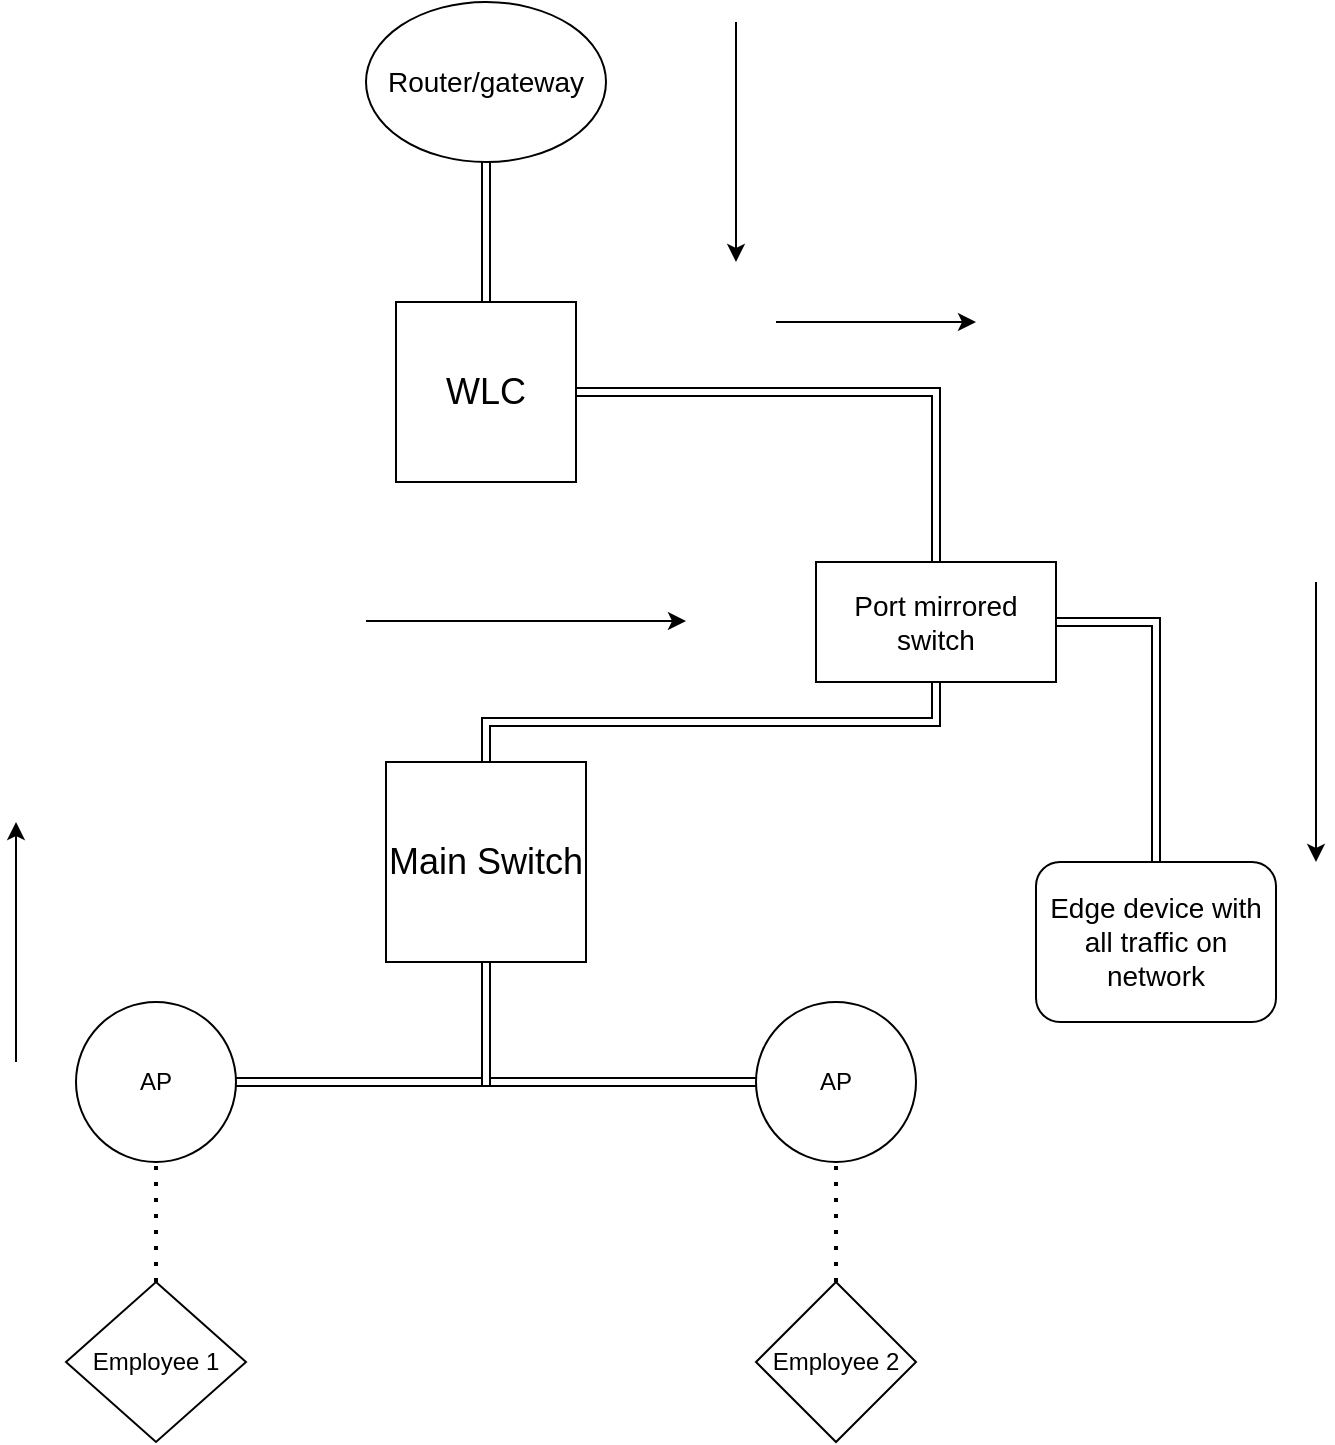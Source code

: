 <mxfile version="26.2.14">
  <diagram name="Page-1" id="3mO5y0MYO-593MkWEzqs">
    <mxGraphModel dx="1034" dy="570" grid="1" gridSize="10" guides="1" tooltips="1" connect="1" arrows="1" fold="1" page="1" pageScale="1" pageWidth="850" pageHeight="1100" math="0" shadow="0">
      <root>
        <mxCell id="0" />
        <mxCell id="1" parent="0" />
        <mxCell id="1eN6Rc1T9GswPoAEd11h-26" style="edgeStyle=orthogonalEdgeStyle;shape=link;rounded=0;orthogonalLoop=1;jettySize=auto;html=1;exitX=1;exitY=0.5;exitDx=0;exitDy=0;entryX=0.5;entryY=0;entryDx=0;entryDy=0;" edge="1" parent="1" source="1eN6Rc1T9GswPoAEd11h-2" target="1eN6Rc1T9GswPoAEd11h-12">
          <mxGeometry relative="1" as="geometry" />
        </mxCell>
        <mxCell id="1eN6Rc1T9GswPoAEd11h-2" value="&lt;font style=&quot;font-size: 18px;&quot;&gt;WLC&lt;/font&gt;" style="whiteSpace=wrap;html=1;aspect=fixed;" vertex="1" parent="1">
          <mxGeometry x="360" y="230" width="90" height="90" as="geometry" />
        </mxCell>
        <mxCell id="1eN6Rc1T9GswPoAEd11h-28" style="edgeStyle=orthogonalEdgeStyle;shape=link;rounded=0;orthogonalLoop=1;jettySize=auto;html=1;exitX=0.5;exitY=1;exitDx=0;exitDy=0;entryX=0;entryY=0.5;entryDx=0;entryDy=0;" edge="1" parent="1" source="1eN6Rc1T9GswPoAEd11h-3" target="1eN6Rc1T9GswPoAEd11h-7">
          <mxGeometry relative="1" as="geometry" />
        </mxCell>
        <mxCell id="1eN6Rc1T9GswPoAEd11h-29" style="edgeStyle=orthogonalEdgeStyle;shape=link;rounded=0;orthogonalLoop=1;jettySize=auto;html=1;exitX=0.5;exitY=1;exitDx=0;exitDy=0;entryX=1;entryY=0.5;entryDx=0;entryDy=0;" edge="1" parent="1" source="1eN6Rc1T9GswPoAEd11h-3" target="1eN6Rc1T9GswPoAEd11h-5">
          <mxGeometry relative="1" as="geometry" />
        </mxCell>
        <mxCell id="1eN6Rc1T9GswPoAEd11h-3" value="&lt;font style=&quot;font-size: 18px;&quot;&gt;Main Switch&lt;/font&gt;" style="whiteSpace=wrap;html=1;aspect=fixed;" vertex="1" parent="1">
          <mxGeometry x="355" y="460" width="100" height="100" as="geometry" />
        </mxCell>
        <mxCell id="1eN6Rc1T9GswPoAEd11h-5" value="AP" style="ellipse;whiteSpace=wrap;html=1;aspect=fixed;" vertex="1" parent="1">
          <mxGeometry x="200" y="580" width="80" height="80" as="geometry" />
        </mxCell>
        <mxCell id="1eN6Rc1T9GswPoAEd11h-7" value="AP" style="ellipse;whiteSpace=wrap;html=1;aspect=fixed;" vertex="1" parent="1">
          <mxGeometry x="540" y="580" width="80" height="80" as="geometry" />
        </mxCell>
        <mxCell id="1eN6Rc1T9GswPoAEd11h-27" style="edgeStyle=orthogonalEdgeStyle;shape=link;rounded=0;orthogonalLoop=1;jettySize=auto;html=1;exitX=0.5;exitY=1;exitDx=0;exitDy=0;entryX=0.5;entryY=0;entryDx=0;entryDy=0;" edge="1" parent="1" source="1eN6Rc1T9GswPoAEd11h-12" target="1eN6Rc1T9GswPoAEd11h-3">
          <mxGeometry relative="1" as="geometry" />
        </mxCell>
        <mxCell id="1eN6Rc1T9GswPoAEd11h-31" style="edgeStyle=orthogonalEdgeStyle;shape=link;rounded=0;orthogonalLoop=1;jettySize=auto;html=1;exitX=1;exitY=0.5;exitDx=0;exitDy=0;entryX=0.5;entryY=0;entryDx=0;entryDy=0;" edge="1" parent="1" source="1eN6Rc1T9GswPoAEd11h-12" target="1eN6Rc1T9GswPoAEd11h-16">
          <mxGeometry relative="1" as="geometry" />
        </mxCell>
        <mxCell id="1eN6Rc1T9GswPoAEd11h-12" value="&lt;font style=&quot;font-size: 14px;&quot;&gt;Port mirrored switch&lt;/font&gt;" style="rounded=0;whiteSpace=wrap;html=1;" vertex="1" parent="1">
          <mxGeometry x="570" y="360" width="120" height="60" as="geometry" />
        </mxCell>
        <mxCell id="1eN6Rc1T9GswPoAEd11h-16" value="&lt;font style=&quot;font-size: 14px;&quot;&gt;Edge device with all traffic on network&lt;/font&gt;" style="rounded=1;whiteSpace=wrap;html=1;" vertex="1" parent="1">
          <mxGeometry x="680" y="510" width="120" height="80" as="geometry" />
        </mxCell>
        <mxCell id="1eN6Rc1T9GswPoAEd11h-25" style="edgeStyle=orthogonalEdgeStyle;shape=link;rounded=0;orthogonalLoop=1;jettySize=auto;html=1;exitX=0.5;exitY=1;exitDx=0;exitDy=0;" edge="1" parent="1" source="1eN6Rc1T9GswPoAEd11h-18" target="1eN6Rc1T9GswPoAEd11h-2">
          <mxGeometry relative="1" as="geometry" />
        </mxCell>
        <mxCell id="1eN6Rc1T9GswPoAEd11h-18" value="&lt;font style=&quot;font-size: 14px;&quot;&gt;Router/gateway&lt;/font&gt;" style="ellipse;whiteSpace=wrap;html=1;" vertex="1" parent="1">
          <mxGeometry x="345" y="80" width="120" height="80" as="geometry" />
        </mxCell>
        <mxCell id="1eN6Rc1T9GswPoAEd11h-20" value="" style="endArrow=classic;html=1;rounded=0;" edge="1" parent="1">
          <mxGeometry width="50" height="50" relative="1" as="geometry">
            <mxPoint x="170" y="610" as="sourcePoint" />
            <mxPoint x="170" y="490" as="targetPoint" />
          </mxGeometry>
        </mxCell>
        <mxCell id="1eN6Rc1T9GswPoAEd11h-30" value="" style="endArrow=classic;html=1;rounded=0;" edge="1" parent="1">
          <mxGeometry width="50" height="50" relative="1" as="geometry">
            <mxPoint x="345" y="389.5" as="sourcePoint" />
            <mxPoint x="505" y="389.5" as="targetPoint" />
          </mxGeometry>
        </mxCell>
        <mxCell id="1eN6Rc1T9GswPoAEd11h-32" value="" style="endArrow=classic;html=1;rounded=0;" edge="1" parent="1">
          <mxGeometry width="50" height="50" relative="1" as="geometry">
            <mxPoint x="820" y="370" as="sourcePoint" />
            <mxPoint x="820" y="510" as="targetPoint" />
          </mxGeometry>
        </mxCell>
        <mxCell id="1eN6Rc1T9GswPoAEd11h-33" value="" style="endArrow=classic;html=1;rounded=0;" edge="1" parent="1">
          <mxGeometry width="50" height="50" relative="1" as="geometry">
            <mxPoint x="530" y="90" as="sourcePoint" />
            <mxPoint x="530" y="210" as="targetPoint" />
          </mxGeometry>
        </mxCell>
        <mxCell id="1eN6Rc1T9GswPoAEd11h-34" value="" style="endArrow=classic;html=1;rounded=0;" edge="1" parent="1">
          <mxGeometry width="50" height="50" relative="1" as="geometry">
            <mxPoint x="550" y="240" as="sourcePoint" />
            <mxPoint x="650" y="240" as="targetPoint" />
          </mxGeometry>
        </mxCell>
        <mxCell id="1eN6Rc1T9GswPoAEd11h-35" value="Employee 1" style="rhombus;whiteSpace=wrap;html=1;" vertex="1" parent="1">
          <mxGeometry x="195" y="720" width="90" height="80" as="geometry" />
        </mxCell>
        <mxCell id="1eN6Rc1T9GswPoAEd11h-36" value="Employee 2" style="rhombus;whiteSpace=wrap;html=1;" vertex="1" parent="1">
          <mxGeometry x="540" y="720" width="80" height="80" as="geometry" />
        </mxCell>
        <mxCell id="1eN6Rc1T9GswPoAEd11h-37" value="" style="endArrow=none;dashed=1;html=1;dashPattern=1 3;strokeWidth=2;rounded=0;entryX=0.5;entryY=1;entryDx=0;entryDy=0;exitX=0.5;exitY=0;exitDx=0;exitDy=0;" edge="1" parent="1" source="1eN6Rc1T9GswPoAEd11h-35" target="1eN6Rc1T9GswPoAEd11h-5">
          <mxGeometry width="50" height="50" relative="1" as="geometry">
            <mxPoint x="270" y="720" as="sourcePoint" />
            <mxPoint x="320" y="670" as="targetPoint" />
          </mxGeometry>
        </mxCell>
        <mxCell id="1eN6Rc1T9GswPoAEd11h-38" value="" style="endArrow=none;dashed=1;html=1;dashPattern=1 3;strokeWidth=2;rounded=0;entryX=0.5;entryY=1;entryDx=0;entryDy=0;exitX=0.5;exitY=0;exitDx=0;exitDy=0;" edge="1" parent="1" source="1eN6Rc1T9GswPoAEd11h-36" target="1eN6Rc1T9GswPoAEd11h-7">
          <mxGeometry width="50" height="50" relative="1" as="geometry">
            <mxPoint x="640" y="720" as="sourcePoint" />
            <mxPoint x="690" y="670" as="targetPoint" />
          </mxGeometry>
        </mxCell>
      </root>
    </mxGraphModel>
  </diagram>
</mxfile>
